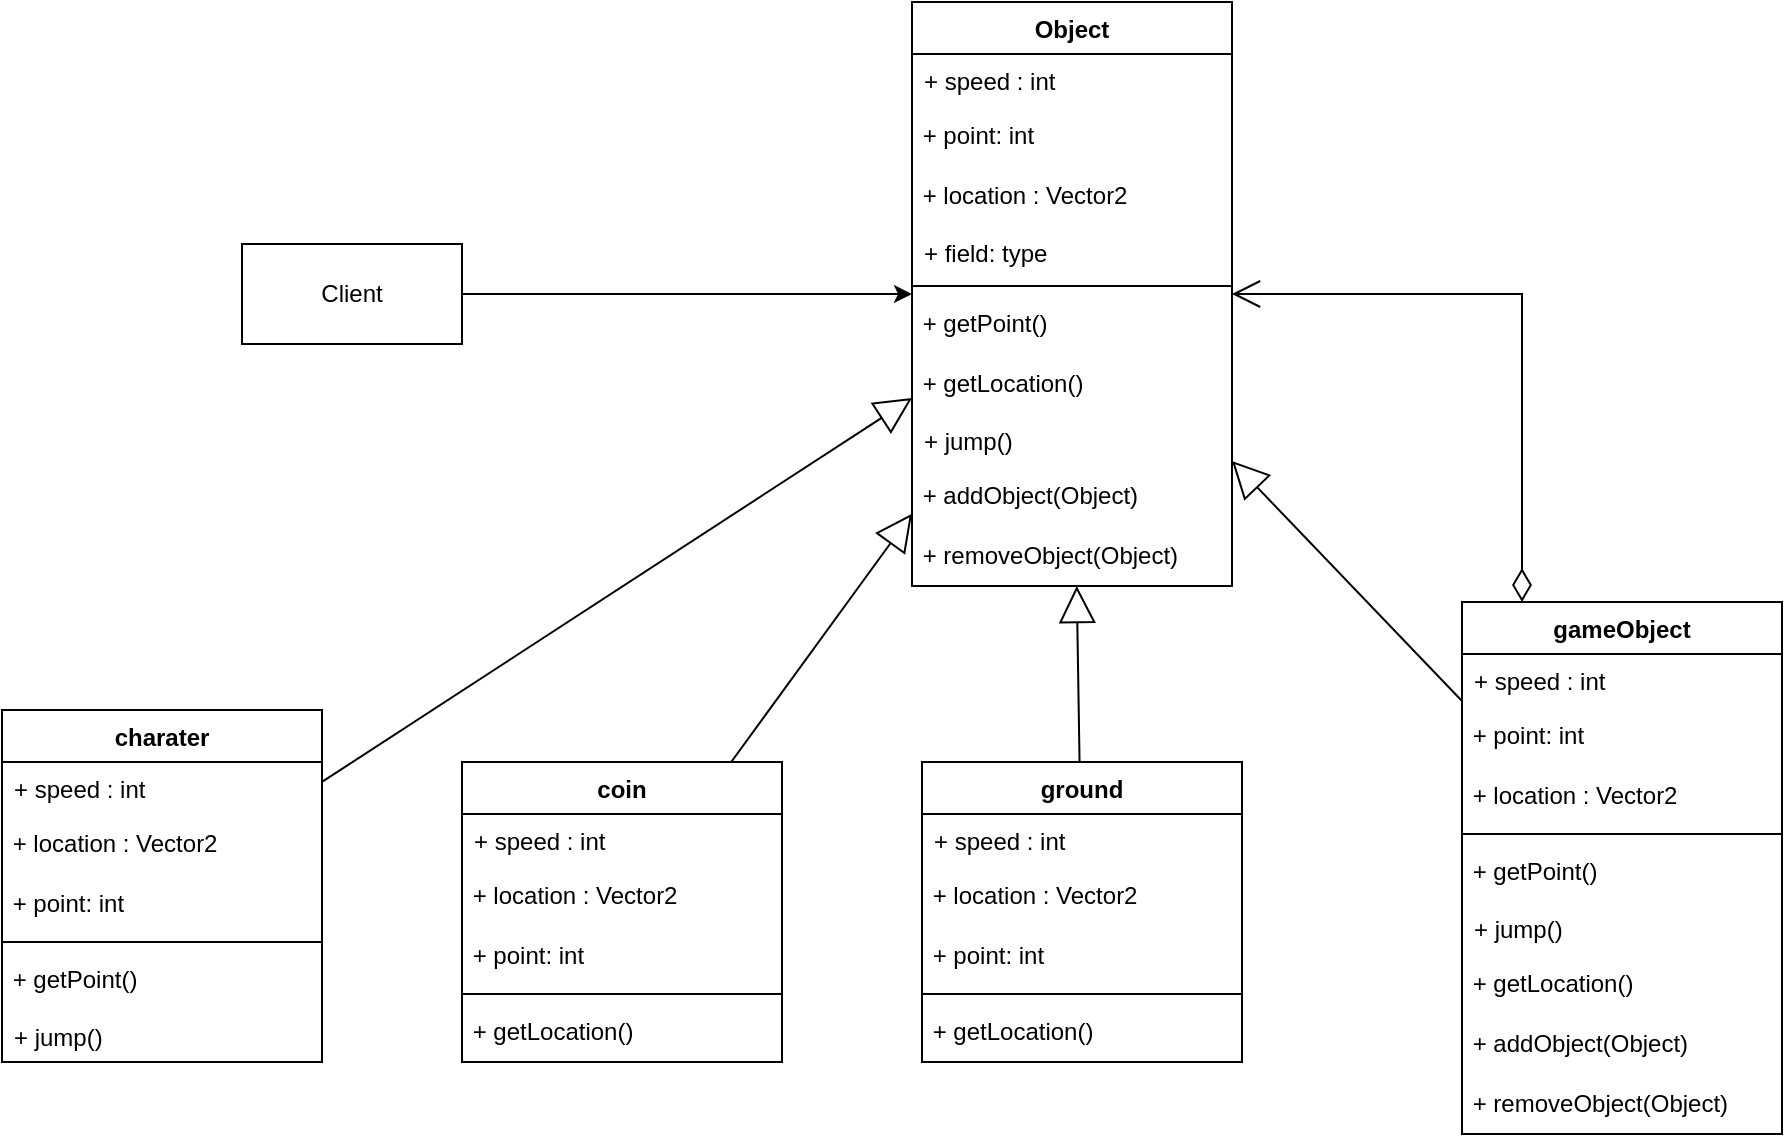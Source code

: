 <mxfile version="22.1.15" type="device">
  <diagram name="Trang-1" id="xmfIo2FJcI-Yc6CcsrqG">
    <mxGraphModel dx="2284" dy="746" grid="1" gridSize="10" guides="1" tooltips="1" connect="1" arrows="1" fold="1" page="1" pageScale="1" pageWidth="850" pageHeight="1100" math="0" shadow="0">
      <root>
        <mxCell id="0" />
        <mxCell id="1" parent="0" />
        <mxCell id="a0GjHMR-Hc3BLC1rTJvG-5" value="gameObject" style="swimlane;fontStyle=1;align=center;verticalAlign=top;childLayout=stackLayout;horizontal=1;startSize=26;horizontalStack=0;resizeParent=1;resizeParentMax=0;resizeLast=0;collapsible=1;marginBottom=0;whiteSpace=wrap;html=1;" vertex="1" parent="1">
          <mxGeometry x="620" y="360" width="160" height="266" as="geometry" />
        </mxCell>
        <mxCell id="a0GjHMR-Hc3BLC1rTJvG-38" value="+ speed : int" style="text;strokeColor=none;fillColor=none;align=left;verticalAlign=top;spacingLeft=4;spacingRight=4;overflow=hidden;rotatable=0;points=[[0,0.5],[1,0.5]];portConstraint=eastwest;whiteSpace=wrap;html=1;" vertex="1" parent="a0GjHMR-Hc3BLC1rTJvG-5">
          <mxGeometry y="26" width="160" height="26" as="geometry" />
        </mxCell>
        <mxCell id="a0GjHMR-Hc3BLC1rTJvG-40" value="&amp;nbsp;+ point: int" style="text;html=1;align=left;verticalAlign=middle;resizable=0;points=[];autosize=1;strokeColor=none;fillColor=none;" vertex="1" parent="a0GjHMR-Hc3BLC1rTJvG-5">
          <mxGeometry y="52" width="160" height="30" as="geometry" />
        </mxCell>
        <mxCell id="a0GjHMR-Hc3BLC1rTJvG-39" value="&amp;nbsp;+ location : Vector2" style="text;html=1;align=left;verticalAlign=middle;resizable=0;points=[];autosize=1;strokeColor=none;fillColor=none;" vertex="1" parent="a0GjHMR-Hc3BLC1rTJvG-5">
          <mxGeometry y="82" width="160" height="30" as="geometry" />
        </mxCell>
        <mxCell id="a0GjHMR-Hc3BLC1rTJvG-7" value="" style="line;strokeWidth=1;fillColor=none;align=left;verticalAlign=middle;spacingTop=-1;spacingLeft=3;spacingRight=3;rotatable=0;labelPosition=right;points=[];portConstraint=eastwest;strokeColor=inherit;" vertex="1" parent="a0GjHMR-Hc3BLC1rTJvG-5">
          <mxGeometry y="112" width="160" height="8" as="geometry" />
        </mxCell>
        <mxCell id="a0GjHMR-Hc3BLC1rTJvG-45" value="&amp;nbsp;+ getPoint()" style="text;html=1;align=left;verticalAlign=middle;resizable=0;points=[];autosize=1;strokeColor=none;fillColor=none;" vertex="1" parent="a0GjHMR-Hc3BLC1rTJvG-5">
          <mxGeometry y="120" width="160" height="30" as="geometry" />
        </mxCell>
        <mxCell id="a0GjHMR-Hc3BLC1rTJvG-46" value="+ jump()" style="text;strokeColor=none;fillColor=none;align=left;verticalAlign=top;spacingLeft=4;spacingRight=4;overflow=hidden;rotatable=0;points=[[0,0.5],[1,0.5]];portConstraint=eastwest;whiteSpace=wrap;html=1;" vertex="1" parent="a0GjHMR-Hc3BLC1rTJvG-5">
          <mxGeometry y="150" width="160" height="26" as="geometry" />
        </mxCell>
        <mxCell id="a0GjHMR-Hc3BLC1rTJvG-49" value="&amp;nbsp;+ getLocation()" style="text;html=1;align=left;verticalAlign=middle;resizable=0;points=[];autosize=1;strokeColor=none;fillColor=none;" vertex="1" parent="a0GjHMR-Hc3BLC1rTJvG-5">
          <mxGeometry y="176" width="160" height="30" as="geometry" />
        </mxCell>
        <mxCell id="a0GjHMR-Hc3BLC1rTJvG-52" value="&amp;nbsp;+ addObject(Object)" style="text;html=1;align=left;verticalAlign=middle;resizable=0;points=[];autosize=1;strokeColor=none;fillColor=none;" vertex="1" parent="a0GjHMR-Hc3BLC1rTJvG-5">
          <mxGeometry y="206" width="160" height="30" as="geometry" />
        </mxCell>
        <mxCell id="a0GjHMR-Hc3BLC1rTJvG-53" value="&amp;nbsp;+ removeObject(Object)" style="text;html=1;align=left;verticalAlign=middle;resizable=0;points=[];autosize=1;strokeColor=none;fillColor=none;" vertex="1" parent="a0GjHMR-Hc3BLC1rTJvG-5">
          <mxGeometry y="236" width="160" height="30" as="geometry" />
        </mxCell>
        <mxCell id="a0GjHMR-Hc3BLC1rTJvG-9" value="charater" style="swimlane;fontStyle=1;align=center;verticalAlign=top;childLayout=stackLayout;horizontal=1;startSize=26;horizontalStack=0;resizeParent=1;resizeParentMax=0;resizeLast=0;collapsible=1;marginBottom=0;whiteSpace=wrap;html=1;" vertex="1" parent="1">
          <mxGeometry x="-110" y="414" width="160" height="176" as="geometry" />
        </mxCell>
        <mxCell id="a0GjHMR-Hc3BLC1rTJvG-10" value="+ speed : int" style="text;strokeColor=none;fillColor=none;align=left;verticalAlign=top;spacingLeft=4;spacingRight=4;overflow=hidden;rotatable=0;points=[[0,0.5],[1,0.5]];portConstraint=eastwest;whiteSpace=wrap;html=1;" vertex="1" parent="a0GjHMR-Hc3BLC1rTJvG-9">
          <mxGeometry y="26" width="160" height="26" as="geometry" />
        </mxCell>
        <mxCell id="a0GjHMR-Hc3BLC1rTJvG-17" value="&amp;nbsp;+ location : Vector2" style="text;html=1;align=left;verticalAlign=middle;resizable=0;points=[];autosize=1;strokeColor=none;fillColor=none;" vertex="1" parent="a0GjHMR-Hc3BLC1rTJvG-9">
          <mxGeometry y="52" width="160" height="30" as="geometry" />
        </mxCell>
        <mxCell id="a0GjHMR-Hc3BLC1rTJvG-18" value="&amp;nbsp;+ point: int" style="text;html=1;align=left;verticalAlign=middle;resizable=0;points=[];autosize=1;strokeColor=none;fillColor=none;" vertex="1" parent="a0GjHMR-Hc3BLC1rTJvG-9">
          <mxGeometry y="82" width="160" height="30" as="geometry" />
        </mxCell>
        <mxCell id="a0GjHMR-Hc3BLC1rTJvG-11" value="" style="line;strokeWidth=1;fillColor=none;align=left;verticalAlign=middle;spacingTop=-1;spacingLeft=3;spacingRight=3;rotatable=0;labelPosition=right;points=[];portConstraint=eastwest;strokeColor=inherit;" vertex="1" parent="a0GjHMR-Hc3BLC1rTJvG-9">
          <mxGeometry y="112" width="160" height="8" as="geometry" />
        </mxCell>
        <mxCell id="a0GjHMR-Hc3BLC1rTJvG-22" value="&amp;nbsp;+ getPoint()" style="text;html=1;align=left;verticalAlign=middle;resizable=0;points=[];autosize=1;strokeColor=none;fillColor=none;" vertex="1" parent="a0GjHMR-Hc3BLC1rTJvG-9">
          <mxGeometry y="120" width="160" height="30" as="geometry" />
        </mxCell>
        <mxCell id="a0GjHMR-Hc3BLC1rTJvG-12" value="+ jump()" style="text;strokeColor=none;fillColor=none;align=left;verticalAlign=top;spacingLeft=4;spacingRight=4;overflow=hidden;rotatable=0;points=[[0,0.5],[1,0.5]];portConstraint=eastwest;whiteSpace=wrap;html=1;" vertex="1" parent="a0GjHMR-Hc3BLC1rTJvG-9">
          <mxGeometry y="150" width="160" height="26" as="geometry" />
        </mxCell>
        <mxCell id="a0GjHMR-Hc3BLC1rTJvG-13" value="coin" style="swimlane;fontStyle=1;align=center;verticalAlign=top;childLayout=stackLayout;horizontal=1;startSize=26;horizontalStack=0;resizeParent=1;resizeParentMax=0;resizeLast=0;collapsible=1;marginBottom=0;whiteSpace=wrap;html=1;" vertex="1" parent="1">
          <mxGeometry x="120" y="440" width="160" height="150" as="geometry" />
        </mxCell>
        <mxCell id="a0GjHMR-Hc3BLC1rTJvG-19" value="+ speed : int" style="text;strokeColor=none;fillColor=none;align=left;verticalAlign=top;spacingLeft=4;spacingRight=4;overflow=hidden;rotatable=0;points=[[0,0.5],[1,0.5]];portConstraint=eastwest;whiteSpace=wrap;html=1;" vertex="1" parent="a0GjHMR-Hc3BLC1rTJvG-13">
          <mxGeometry y="26" width="160" height="26" as="geometry" />
        </mxCell>
        <mxCell id="a0GjHMR-Hc3BLC1rTJvG-20" value="&amp;nbsp;+ location : Vector2" style="text;html=1;align=left;verticalAlign=middle;resizable=0;points=[];autosize=1;strokeColor=none;fillColor=none;" vertex="1" parent="a0GjHMR-Hc3BLC1rTJvG-13">
          <mxGeometry y="52" width="160" height="30" as="geometry" />
        </mxCell>
        <mxCell id="a0GjHMR-Hc3BLC1rTJvG-21" value="&amp;nbsp;+ point: int" style="text;html=1;align=left;verticalAlign=middle;resizable=0;points=[];autosize=1;strokeColor=none;fillColor=none;" vertex="1" parent="a0GjHMR-Hc3BLC1rTJvG-13">
          <mxGeometry y="82" width="160" height="30" as="geometry" />
        </mxCell>
        <mxCell id="a0GjHMR-Hc3BLC1rTJvG-15" value="" style="line;strokeWidth=1;fillColor=none;align=left;verticalAlign=middle;spacingTop=-1;spacingLeft=3;spacingRight=3;rotatable=0;labelPosition=right;points=[];portConstraint=eastwest;strokeColor=inherit;" vertex="1" parent="a0GjHMR-Hc3BLC1rTJvG-13">
          <mxGeometry y="112" width="160" height="8" as="geometry" />
        </mxCell>
        <mxCell id="a0GjHMR-Hc3BLC1rTJvG-23" value="&amp;nbsp;+ getLocation()" style="text;html=1;align=left;verticalAlign=middle;resizable=0;points=[];autosize=1;strokeColor=none;fillColor=none;" vertex="1" parent="a0GjHMR-Hc3BLC1rTJvG-13">
          <mxGeometry y="120" width="160" height="30" as="geometry" />
        </mxCell>
        <mxCell id="a0GjHMR-Hc3BLC1rTJvG-27" value="Object" style="swimlane;fontStyle=1;align=center;verticalAlign=top;childLayout=stackLayout;horizontal=1;startSize=26;horizontalStack=0;resizeParent=1;resizeParentMax=0;resizeLast=0;collapsible=1;marginBottom=0;whiteSpace=wrap;html=1;" vertex="1" parent="1">
          <mxGeometry x="345" y="60" width="160" height="292" as="geometry" />
        </mxCell>
        <mxCell id="a0GjHMR-Hc3BLC1rTJvG-24" value="+ speed : int" style="text;strokeColor=none;fillColor=none;align=left;verticalAlign=top;spacingLeft=4;spacingRight=4;overflow=hidden;rotatable=0;points=[[0,0.5],[1,0.5]];portConstraint=eastwest;whiteSpace=wrap;html=1;" vertex="1" parent="a0GjHMR-Hc3BLC1rTJvG-27">
          <mxGeometry y="26" width="160" height="26" as="geometry" />
        </mxCell>
        <mxCell id="a0GjHMR-Hc3BLC1rTJvG-26" value="&amp;nbsp;+ point: int" style="text;html=1;align=left;verticalAlign=middle;resizable=0;points=[];autosize=1;strokeColor=none;fillColor=none;" vertex="1" parent="a0GjHMR-Hc3BLC1rTJvG-27">
          <mxGeometry y="52" width="160" height="30" as="geometry" />
        </mxCell>
        <mxCell id="a0GjHMR-Hc3BLC1rTJvG-25" value="&amp;nbsp;+ location : Vector2" style="text;html=1;align=left;verticalAlign=middle;resizable=0;points=[];autosize=1;strokeColor=none;fillColor=none;" vertex="1" parent="a0GjHMR-Hc3BLC1rTJvG-27">
          <mxGeometry y="82" width="160" height="30" as="geometry" />
        </mxCell>
        <mxCell id="a0GjHMR-Hc3BLC1rTJvG-28" value="+ field: type" style="text;strokeColor=none;fillColor=none;align=left;verticalAlign=top;spacingLeft=4;spacingRight=4;overflow=hidden;rotatable=0;points=[[0,0.5],[1,0.5]];portConstraint=eastwest;whiteSpace=wrap;html=1;" vertex="1" parent="a0GjHMR-Hc3BLC1rTJvG-27">
          <mxGeometry y="112" width="160" height="26" as="geometry" />
        </mxCell>
        <mxCell id="a0GjHMR-Hc3BLC1rTJvG-29" value="" style="line;strokeWidth=1;fillColor=none;align=left;verticalAlign=middle;spacingTop=-1;spacingLeft=3;spacingRight=3;rotatable=0;labelPosition=right;points=[];portConstraint=eastwest;strokeColor=inherit;" vertex="1" parent="a0GjHMR-Hc3BLC1rTJvG-27">
          <mxGeometry y="138" width="160" height="8" as="geometry" />
        </mxCell>
        <mxCell id="a0GjHMR-Hc3BLC1rTJvG-41" value="&amp;nbsp;+ getPoint()" style="text;html=1;align=left;verticalAlign=middle;resizable=0;points=[];autosize=1;strokeColor=none;fillColor=none;" vertex="1" parent="a0GjHMR-Hc3BLC1rTJvG-27">
          <mxGeometry y="146" width="160" height="30" as="geometry" />
        </mxCell>
        <mxCell id="a0GjHMR-Hc3BLC1rTJvG-43" value="&amp;nbsp;+ getLocation()" style="text;html=1;align=left;verticalAlign=middle;resizable=0;points=[];autosize=1;strokeColor=none;fillColor=none;" vertex="1" parent="a0GjHMR-Hc3BLC1rTJvG-27">
          <mxGeometry y="176" width="160" height="30" as="geometry" />
        </mxCell>
        <mxCell id="a0GjHMR-Hc3BLC1rTJvG-42" value="+ jump()" style="text;strokeColor=none;fillColor=none;align=left;verticalAlign=top;spacingLeft=4;spacingRight=4;overflow=hidden;rotatable=0;points=[[0,0.5],[1,0.5]];portConstraint=eastwest;whiteSpace=wrap;html=1;" vertex="1" parent="a0GjHMR-Hc3BLC1rTJvG-27">
          <mxGeometry y="206" width="160" height="26" as="geometry" />
        </mxCell>
        <mxCell id="a0GjHMR-Hc3BLC1rTJvG-50" value="&amp;nbsp;+ addObject(Object)" style="text;html=1;align=left;verticalAlign=middle;resizable=0;points=[];autosize=1;strokeColor=none;fillColor=none;" vertex="1" parent="a0GjHMR-Hc3BLC1rTJvG-27">
          <mxGeometry y="232" width="160" height="30" as="geometry" />
        </mxCell>
        <mxCell id="a0GjHMR-Hc3BLC1rTJvG-51" value="&amp;nbsp;+ removeObject(Object)" style="text;html=1;align=left;verticalAlign=middle;resizable=0;points=[];autosize=1;strokeColor=none;fillColor=none;" vertex="1" parent="a0GjHMR-Hc3BLC1rTJvG-27">
          <mxGeometry y="262" width="160" height="30" as="geometry" />
        </mxCell>
        <mxCell id="a0GjHMR-Hc3BLC1rTJvG-55" style="edgeStyle=orthogonalEdgeStyle;rounded=0;orthogonalLoop=1;jettySize=auto;html=1;" edge="1" parent="1" source="a0GjHMR-Hc3BLC1rTJvG-31" target="a0GjHMR-Hc3BLC1rTJvG-27">
          <mxGeometry relative="1" as="geometry" />
        </mxCell>
        <mxCell id="a0GjHMR-Hc3BLC1rTJvG-31" value="Client" style="html=1;whiteSpace=wrap;" vertex="1" parent="1">
          <mxGeometry x="10" y="181" width="110" height="50" as="geometry" />
        </mxCell>
        <mxCell id="a0GjHMR-Hc3BLC1rTJvG-32" value="ground" style="swimlane;fontStyle=1;align=center;verticalAlign=top;childLayout=stackLayout;horizontal=1;startSize=26;horizontalStack=0;resizeParent=1;resizeParentMax=0;resizeLast=0;collapsible=1;marginBottom=0;whiteSpace=wrap;html=1;" vertex="1" parent="1">
          <mxGeometry x="350" y="440" width="160" height="150" as="geometry" />
        </mxCell>
        <mxCell id="a0GjHMR-Hc3BLC1rTJvG-33" value="+ speed : int" style="text;strokeColor=none;fillColor=none;align=left;verticalAlign=top;spacingLeft=4;spacingRight=4;overflow=hidden;rotatable=0;points=[[0,0.5],[1,0.5]];portConstraint=eastwest;whiteSpace=wrap;html=1;" vertex="1" parent="a0GjHMR-Hc3BLC1rTJvG-32">
          <mxGeometry y="26" width="160" height="26" as="geometry" />
        </mxCell>
        <mxCell id="a0GjHMR-Hc3BLC1rTJvG-34" value="&amp;nbsp;+ location : Vector2" style="text;html=1;align=left;verticalAlign=middle;resizable=0;points=[];autosize=1;strokeColor=none;fillColor=none;" vertex="1" parent="a0GjHMR-Hc3BLC1rTJvG-32">
          <mxGeometry y="52" width="160" height="30" as="geometry" />
        </mxCell>
        <mxCell id="a0GjHMR-Hc3BLC1rTJvG-35" value="&amp;nbsp;+ point: int" style="text;html=1;align=left;verticalAlign=middle;resizable=0;points=[];autosize=1;strokeColor=none;fillColor=none;" vertex="1" parent="a0GjHMR-Hc3BLC1rTJvG-32">
          <mxGeometry y="82" width="160" height="30" as="geometry" />
        </mxCell>
        <mxCell id="a0GjHMR-Hc3BLC1rTJvG-36" value="" style="line;strokeWidth=1;fillColor=none;align=left;verticalAlign=middle;spacingTop=-1;spacingLeft=3;spacingRight=3;rotatable=0;labelPosition=right;points=[];portConstraint=eastwest;strokeColor=inherit;" vertex="1" parent="a0GjHMR-Hc3BLC1rTJvG-32">
          <mxGeometry y="112" width="160" height="8" as="geometry" />
        </mxCell>
        <mxCell id="a0GjHMR-Hc3BLC1rTJvG-37" value="&amp;nbsp;+ getLocation()" style="text;html=1;align=left;verticalAlign=middle;resizable=0;points=[];autosize=1;strokeColor=none;fillColor=none;" vertex="1" parent="a0GjHMR-Hc3BLC1rTJvG-32">
          <mxGeometry y="120" width="160" height="30" as="geometry" />
        </mxCell>
        <mxCell id="a0GjHMR-Hc3BLC1rTJvG-58" value="" style="endArrow=block;endSize=16;endFill=0;html=1;rounded=0;" edge="1" parent="1" source="a0GjHMR-Hc3BLC1rTJvG-9" target="a0GjHMR-Hc3BLC1rTJvG-27">
          <mxGeometry width="160" relative="1" as="geometry">
            <mxPoint x="10" y="710" as="sourcePoint" />
            <mxPoint x="170" y="710" as="targetPoint" />
          </mxGeometry>
        </mxCell>
        <mxCell id="a0GjHMR-Hc3BLC1rTJvG-59" value="" style="endArrow=block;endSize=16;endFill=0;html=1;rounded=0;" edge="1" parent="1" source="a0GjHMR-Hc3BLC1rTJvG-13" target="a0GjHMR-Hc3BLC1rTJvG-27">
          <mxGeometry width="160" relative="1" as="geometry">
            <mxPoint x="20" y="720" as="sourcePoint" />
            <mxPoint x="180" y="720" as="targetPoint" />
          </mxGeometry>
        </mxCell>
        <mxCell id="a0GjHMR-Hc3BLC1rTJvG-60" value="" style="endArrow=block;endSize=16;endFill=0;html=1;rounded=0;" edge="1" parent="1" source="a0GjHMR-Hc3BLC1rTJvG-32" target="a0GjHMR-Hc3BLC1rTJvG-27">
          <mxGeometry width="160" relative="1" as="geometry">
            <mxPoint x="30" y="730" as="sourcePoint" />
            <mxPoint x="190" y="730" as="targetPoint" />
          </mxGeometry>
        </mxCell>
        <mxCell id="a0GjHMR-Hc3BLC1rTJvG-61" value="" style="endArrow=block;endSize=16;endFill=0;html=1;rounded=0;" edge="1" parent="1" source="a0GjHMR-Hc3BLC1rTJvG-5" target="a0GjHMR-Hc3BLC1rTJvG-27">
          <mxGeometry width="160" relative="1" as="geometry">
            <mxPoint x="40" y="740" as="sourcePoint" />
            <mxPoint x="200" y="740" as="targetPoint" />
          </mxGeometry>
        </mxCell>
        <mxCell id="a0GjHMR-Hc3BLC1rTJvG-62" value="" style="endArrow=open;html=1;endSize=12;startArrow=diamondThin;startSize=14;startFill=0;edgeStyle=orthogonalEdgeStyle;align=left;verticalAlign=bottom;rounded=0;" edge="1" parent="1" source="a0GjHMR-Hc3BLC1rTJvG-5" target="a0GjHMR-Hc3BLC1rTJvG-27">
          <mxGeometry x="-1" y="3" relative="1" as="geometry">
            <mxPoint x="490" y="710" as="sourcePoint" />
            <mxPoint x="650" y="710" as="targetPoint" />
            <Array as="points">
              <mxPoint x="650" y="206" />
            </Array>
          </mxGeometry>
        </mxCell>
      </root>
    </mxGraphModel>
  </diagram>
</mxfile>
